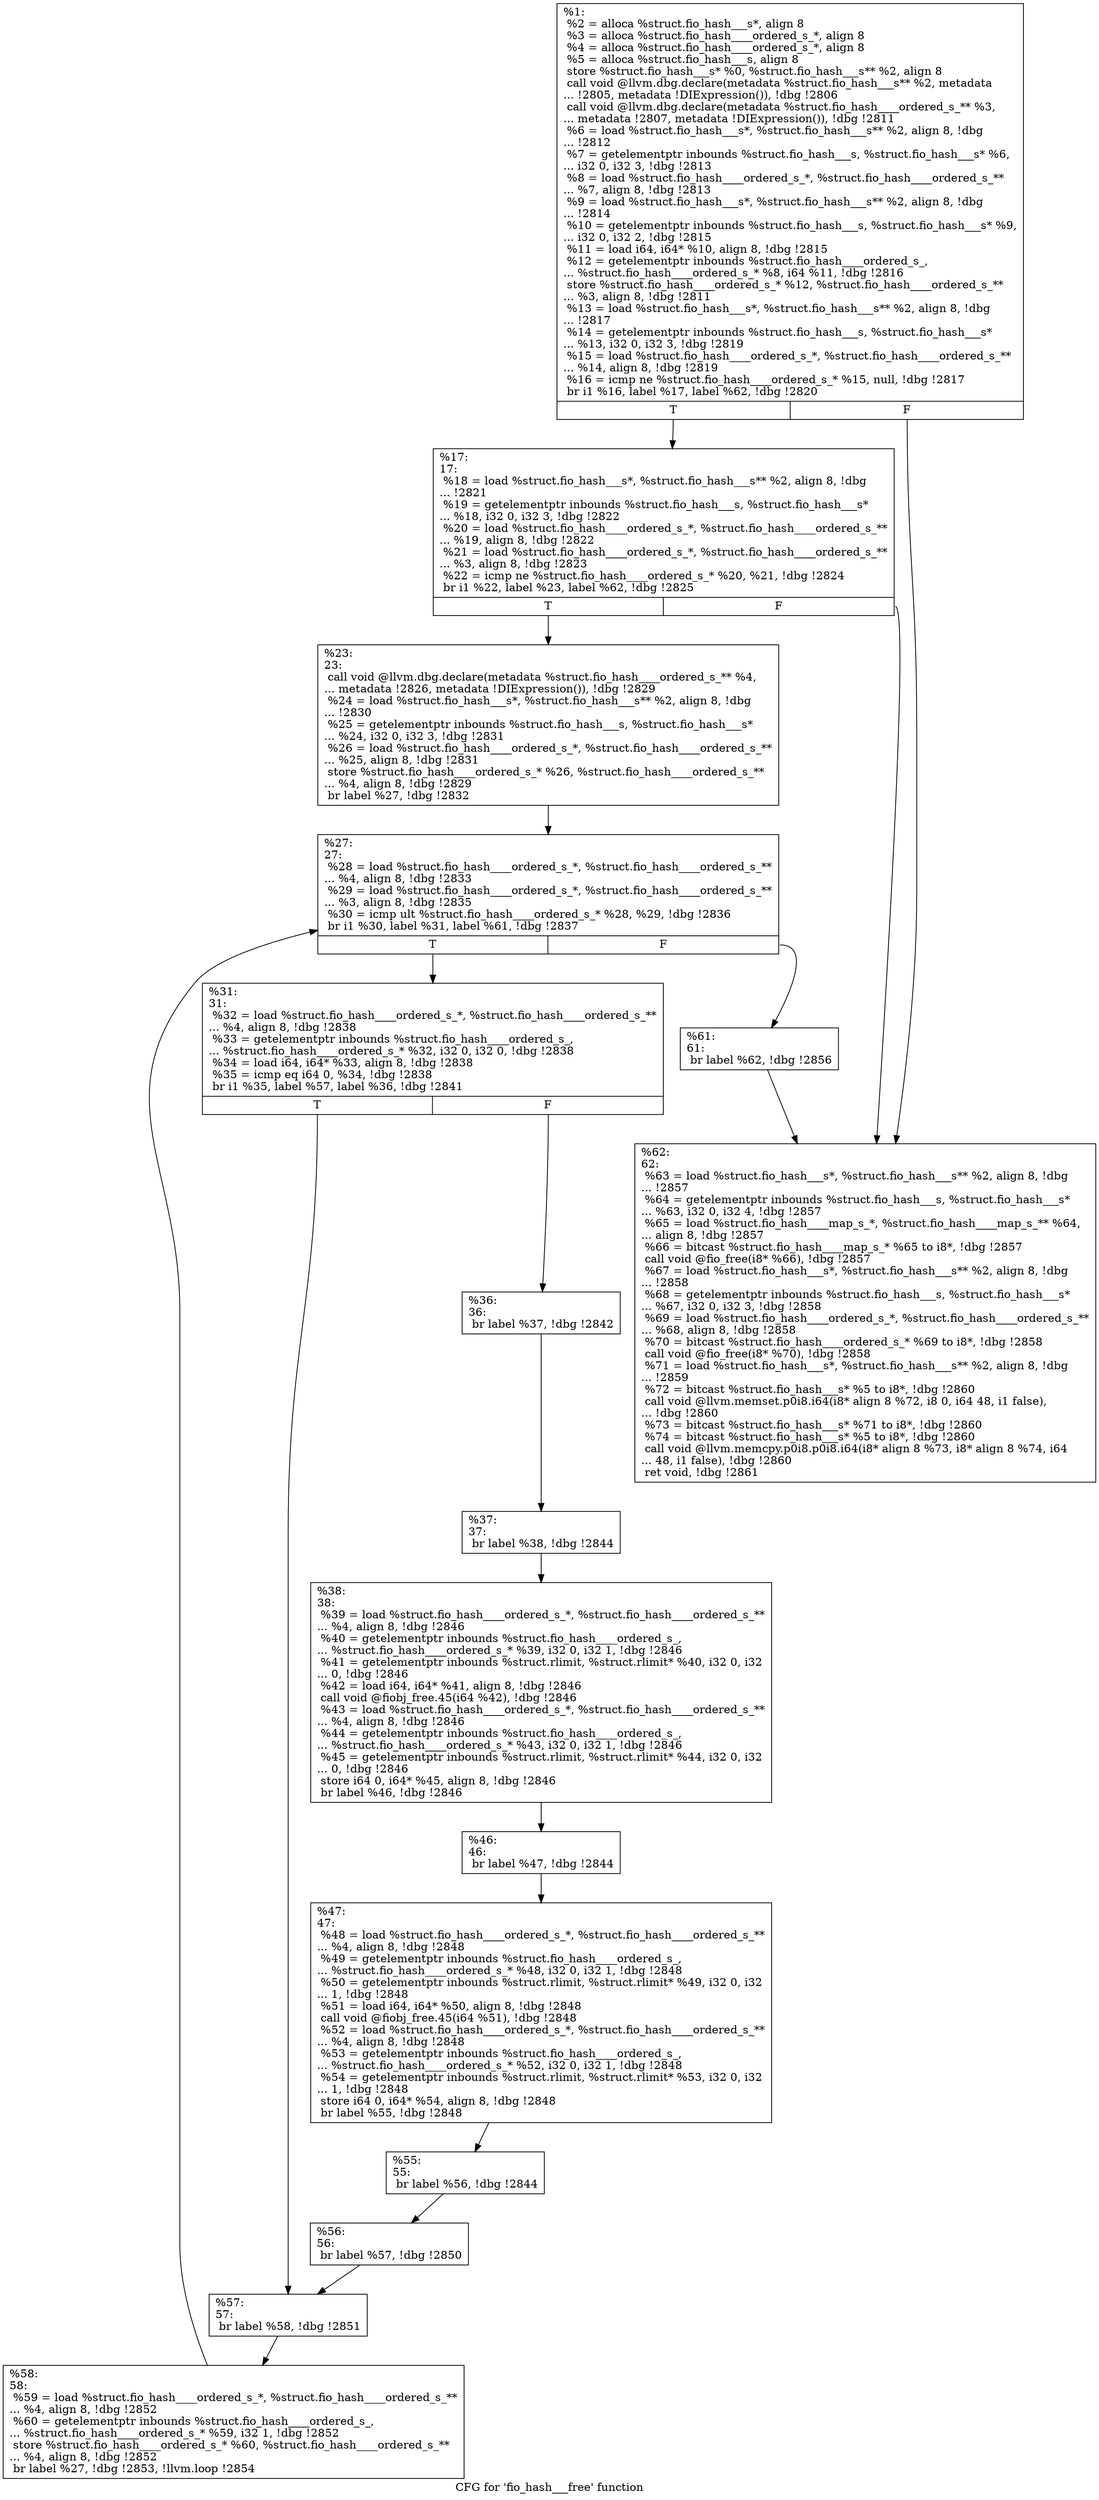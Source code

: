 digraph "CFG for 'fio_hash___free' function" {
	label="CFG for 'fio_hash___free' function";

	Node0x556851e34ba0 [shape=record,label="{%1:\l  %2 = alloca %struct.fio_hash___s*, align 8\l  %3 = alloca %struct.fio_hash____ordered_s_*, align 8\l  %4 = alloca %struct.fio_hash____ordered_s_*, align 8\l  %5 = alloca %struct.fio_hash___s, align 8\l  store %struct.fio_hash___s* %0, %struct.fio_hash___s** %2, align 8\l  call void @llvm.dbg.declare(metadata %struct.fio_hash___s** %2, metadata\l... !2805, metadata !DIExpression()), !dbg !2806\l  call void @llvm.dbg.declare(metadata %struct.fio_hash____ordered_s_** %3,\l... metadata !2807, metadata !DIExpression()), !dbg !2811\l  %6 = load %struct.fio_hash___s*, %struct.fio_hash___s** %2, align 8, !dbg\l... !2812\l  %7 = getelementptr inbounds %struct.fio_hash___s, %struct.fio_hash___s* %6,\l... i32 0, i32 3, !dbg !2813\l  %8 = load %struct.fio_hash____ordered_s_*, %struct.fio_hash____ordered_s_**\l... %7, align 8, !dbg !2813\l  %9 = load %struct.fio_hash___s*, %struct.fio_hash___s** %2, align 8, !dbg\l... !2814\l  %10 = getelementptr inbounds %struct.fio_hash___s, %struct.fio_hash___s* %9,\l... i32 0, i32 2, !dbg !2815\l  %11 = load i64, i64* %10, align 8, !dbg !2815\l  %12 = getelementptr inbounds %struct.fio_hash____ordered_s_,\l... %struct.fio_hash____ordered_s_* %8, i64 %11, !dbg !2816\l  store %struct.fio_hash____ordered_s_* %12, %struct.fio_hash____ordered_s_**\l... %3, align 8, !dbg !2811\l  %13 = load %struct.fio_hash___s*, %struct.fio_hash___s** %2, align 8, !dbg\l... !2817\l  %14 = getelementptr inbounds %struct.fio_hash___s, %struct.fio_hash___s*\l... %13, i32 0, i32 3, !dbg !2819\l  %15 = load %struct.fio_hash____ordered_s_*, %struct.fio_hash____ordered_s_**\l... %14, align 8, !dbg !2819\l  %16 = icmp ne %struct.fio_hash____ordered_s_* %15, null, !dbg !2817\l  br i1 %16, label %17, label %62, !dbg !2820\l|{<s0>T|<s1>F}}"];
	Node0x556851e34ba0:s0 -> Node0x556851e36c50;
	Node0x556851e34ba0:s1 -> Node0x556851e370b0;
	Node0x556851e36c50 [shape=record,label="{%17:\l17:                                               \l  %18 = load %struct.fio_hash___s*, %struct.fio_hash___s** %2, align 8, !dbg\l... !2821\l  %19 = getelementptr inbounds %struct.fio_hash___s, %struct.fio_hash___s*\l... %18, i32 0, i32 3, !dbg !2822\l  %20 = load %struct.fio_hash____ordered_s_*, %struct.fio_hash____ordered_s_**\l... %19, align 8, !dbg !2822\l  %21 = load %struct.fio_hash____ordered_s_*, %struct.fio_hash____ordered_s_**\l... %3, align 8, !dbg !2823\l  %22 = icmp ne %struct.fio_hash____ordered_s_* %20, %21, !dbg !2824\l  br i1 %22, label %23, label %62, !dbg !2825\l|{<s0>T|<s1>F}}"];
	Node0x556851e36c50:s0 -> Node0x556851e36ca0;
	Node0x556851e36c50:s1 -> Node0x556851e370b0;
	Node0x556851e36ca0 [shape=record,label="{%23:\l23:                                               \l  call void @llvm.dbg.declare(metadata %struct.fio_hash____ordered_s_** %4,\l... metadata !2826, metadata !DIExpression()), !dbg !2829\l  %24 = load %struct.fio_hash___s*, %struct.fio_hash___s** %2, align 8, !dbg\l... !2830\l  %25 = getelementptr inbounds %struct.fio_hash___s, %struct.fio_hash___s*\l... %24, i32 0, i32 3, !dbg !2831\l  %26 = load %struct.fio_hash____ordered_s_*, %struct.fio_hash____ordered_s_**\l... %25, align 8, !dbg !2831\l  store %struct.fio_hash____ordered_s_* %26, %struct.fio_hash____ordered_s_**\l... %4, align 8, !dbg !2829\l  br label %27, !dbg !2832\l}"];
	Node0x556851e36ca0 -> Node0x556851e36cf0;
	Node0x556851e36cf0 [shape=record,label="{%27:\l27:                                               \l  %28 = load %struct.fio_hash____ordered_s_*, %struct.fio_hash____ordered_s_**\l... %4, align 8, !dbg !2833\l  %29 = load %struct.fio_hash____ordered_s_*, %struct.fio_hash____ordered_s_**\l... %3, align 8, !dbg !2835\l  %30 = icmp ult %struct.fio_hash____ordered_s_* %28, %29, !dbg !2836\l  br i1 %30, label %31, label %61, !dbg !2837\l|{<s0>T|<s1>F}}"];
	Node0x556851e36cf0:s0 -> Node0x556851e36d40;
	Node0x556851e36cf0:s1 -> Node0x556851e37060;
	Node0x556851e36d40 [shape=record,label="{%31:\l31:                                               \l  %32 = load %struct.fio_hash____ordered_s_*, %struct.fio_hash____ordered_s_**\l... %4, align 8, !dbg !2838\l  %33 = getelementptr inbounds %struct.fio_hash____ordered_s_,\l... %struct.fio_hash____ordered_s_* %32, i32 0, i32 0, !dbg !2838\l  %34 = load i64, i64* %33, align 8, !dbg !2838\l  %35 = icmp eq i64 0, %34, !dbg !2838\l  br i1 %35, label %57, label %36, !dbg !2841\l|{<s0>T|<s1>F}}"];
	Node0x556851e36d40:s0 -> Node0x556851e36fc0;
	Node0x556851e36d40:s1 -> Node0x556851e36d90;
	Node0x556851e36d90 [shape=record,label="{%36:\l36:                                               \l  br label %37, !dbg !2842\l}"];
	Node0x556851e36d90 -> Node0x556851e36de0;
	Node0x556851e36de0 [shape=record,label="{%37:\l37:                                               \l  br label %38, !dbg !2844\l}"];
	Node0x556851e36de0 -> Node0x556851e36e30;
	Node0x556851e36e30 [shape=record,label="{%38:\l38:                                               \l  %39 = load %struct.fio_hash____ordered_s_*, %struct.fio_hash____ordered_s_**\l... %4, align 8, !dbg !2846\l  %40 = getelementptr inbounds %struct.fio_hash____ordered_s_,\l... %struct.fio_hash____ordered_s_* %39, i32 0, i32 1, !dbg !2846\l  %41 = getelementptr inbounds %struct.rlimit, %struct.rlimit* %40, i32 0, i32\l... 0, !dbg !2846\l  %42 = load i64, i64* %41, align 8, !dbg !2846\l  call void @fiobj_free.45(i64 %42), !dbg !2846\l  %43 = load %struct.fio_hash____ordered_s_*, %struct.fio_hash____ordered_s_**\l... %4, align 8, !dbg !2846\l  %44 = getelementptr inbounds %struct.fio_hash____ordered_s_,\l... %struct.fio_hash____ordered_s_* %43, i32 0, i32 1, !dbg !2846\l  %45 = getelementptr inbounds %struct.rlimit, %struct.rlimit* %44, i32 0, i32\l... 0, !dbg !2846\l  store i64 0, i64* %45, align 8, !dbg !2846\l  br label %46, !dbg !2846\l}"];
	Node0x556851e36e30 -> Node0x556851e36e80;
	Node0x556851e36e80 [shape=record,label="{%46:\l46:                                               \l  br label %47, !dbg !2844\l}"];
	Node0x556851e36e80 -> Node0x556851e36ed0;
	Node0x556851e36ed0 [shape=record,label="{%47:\l47:                                               \l  %48 = load %struct.fio_hash____ordered_s_*, %struct.fio_hash____ordered_s_**\l... %4, align 8, !dbg !2848\l  %49 = getelementptr inbounds %struct.fio_hash____ordered_s_,\l... %struct.fio_hash____ordered_s_* %48, i32 0, i32 1, !dbg !2848\l  %50 = getelementptr inbounds %struct.rlimit, %struct.rlimit* %49, i32 0, i32\l... 1, !dbg !2848\l  %51 = load i64, i64* %50, align 8, !dbg !2848\l  call void @fiobj_free.45(i64 %51), !dbg !2848\l  %52 = load %struct.fio_hash____ordered_s_*, %struct.fio_hash____ordered_s_**\l... %4, align 8, !dbg !2848\l  %53 = getelementptr inbounds %struct.fio_hash____ordered_s_,\l... %struct.fio_hash____ordered_s_* %52, i32 0, i32 1, !dbg !2848\l  %54 = getelementptr inbounds %struct.rlimit, %struct.rlimit* %53, i32 0, i32\l... 1, !dbg !2848\l  store i64 0, i64* %54, align 8, !dbg !2848\l  br label %55, !dbg !2848\l}"];
	Node0x556851e36ed0 -> Node0x556851e36f20;
	Node0x556851e36f20 [shape=record,label="{%55:\l55:                                               \l  br label %56, !dbg !2844\l}"];
	Node0x556851e36f20 -> Node0x556851e36f70;
	Node0x556851e36f70 [shape=record,label="{%56:\l56:                                               \l  br label %57, !dbg !2850\l}"];
	Node0x556851e36f70 -> Node0x556851e36fc0;
	Node0x556851e36fc0 [shape=record,label="{%57:\l57:                                               \l  br label %58, !dbg !2851\l}"];
	Node0x556851e36fc0 -> Node0x556851e37010;
	Node0x556851e37010 [shape=record,label="{%58:\l58:                                               \l  %59 = load %struct.fio_hash____ordered_s_*, %struct.fio_hash____ordered_s_**\l... %4, align 8, !dbg !2852\l  %60 = getelementptr inbounds %struct.fio_hash____ordered_s_,\l... %struct.fio_hash____ordered_s_* %59, i32 1, !dbg !2852\l  store %struct.fio_hash____ordered_s_* %60, %struct.fio_hash____ordered_s_**\l... %4, align 8, !dbg !2852\l  br label %27, !dbg !2853, !llvm.loop !2854\l}"];
	Node0x556851e37010 -> Node0x556851e36cf0;
	Node0x556851e37060 [shape=record,label="{%61:\l61:                                               \l  br label %62, !dbg !2856\l}"];
	Node0x556851e37060 -> Node0x556851e370b0;
	Node0x556851e370b0 [shape=record,label="{%62:\l62:                                               \l  %63 = load %struct.fio_hash___s*, %struct.fio_hash___s** %2, align 8, !dbg\l... !2857\l  %64 = getelementptr inbounds %struct.fio_hash___s, %struct.fio_hash___s*\l... %63, i32 0, i32 4, !dbg !2857\l  %65 = load %struct.fio_hash____map_s_*, %struct.fio_hash____map_s_** %64,\l... align 8, !dbg !2857\l  %66 = bitcast %struct.fio_hash____map_s_* %65 to i8*, !dbg !2857\l  call void @fio_free(i8* %66), !dbg !2857\l  %67 = load %struct.fio_hash___s*, %struct.fio_hash___s** %2, align 8, !dbg\l... !2858\l  %68 = getelementptr inbounds %struct.fio_hash___s, %struct.fio_hash___s*\l... %67, i32 0, i32 3, !dbg !2858\l  %69 = load %struct.fio_hash____ordered_s_*, %struct.fio_hash____ordered_s_**\l... %68, align 8, !dbg !2858\l  %70 = bitcast %struct.fio_hash____ordered_s_* %69 to i8*, !dbg !2858\l  call void @fio_free(i8* %70), !dbg !2858\l  %71 = load %struct.fio_hash___s*, %struct.fio_hash___s** %2, align 8, !dbg\l... !2859\l  %72 = bitcast %struct.fio_hash___s* %5 to i8*, !dbg !2860\l  call void @llvm.memset.p0i8.i64(i8* align 8 %72, i8 0, i64 48, i1 false),\l... !dbg !2860\l  %73 = bitcast %struct.fio_hash___s* %71 to i8*, !dbg !2860\l  %74 = bitcast %struct.fio_hash___s* %5 to i8*, !dbg !2860\l  call void @llvm.memcpy.p0i8.p0i8.i64(i8* align 8 %73, i8* align 8 %74, i64\l... 48, i1 false), !dbg !2860\l  ret void, !dbg !2861\l}"];
}
